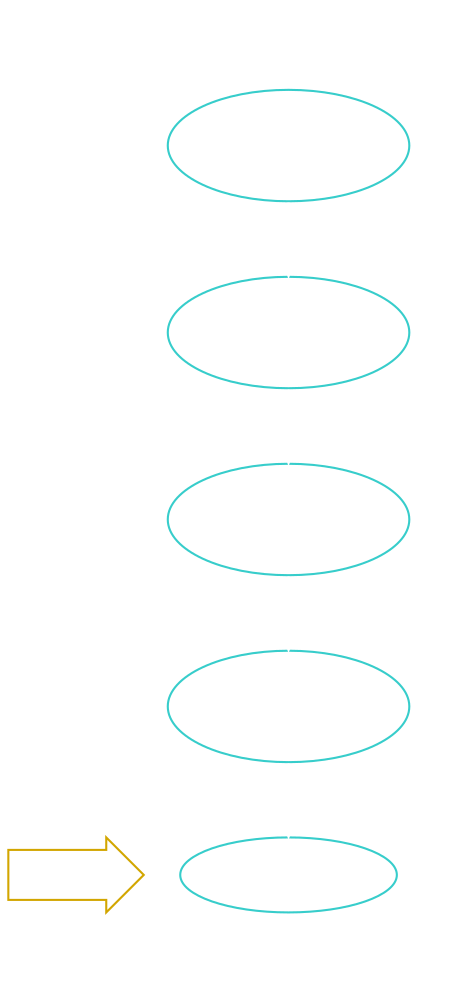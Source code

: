 digraph G {
  #dot -Tsvg cherry-p_1.gv -o cherry-p_1.svg | kitty icat cherry-p_1.svg
  graph [
    fontname = "Monserrat",
    fontcolor="white", 
    #bgcolor="black", 
    bgcolor="transparent"
    penwidth=1.5, 
    newrank=true, # Permite alinear HEAD
    #rankdir="BT"
    color=white
  ];
  node [
    fontcolor="white",
    fontname = "helvetica"
    color="#37CDCB"
  ];
  edge [
    fontcolor="white", 
    color="white"
    fontname = "helvetica"
  ];
  
  HEAD [shape=rarrow, color="#D2A600", label="HEAD  "]
  { rank = same; HEAD; m0;}
  
  subgraph cluster_0 {
    a3 [label="531d90d\ncommit 4"]
    a2 [label="2f0b408\ncommit 3"]
    a1 [label="c8df2a7\ncommit 2"]
    a0 [label="28eacf7\ncommit 1"]
    a3 -> a2 -> a1 -> a0;
    label = "UNA-10";
    labelloc="t"
  }

/*
  subgraph cluster_1 {
    b3 [label=""]
    b2 [label=""]
    b1 [label=""]
    b0 [label=""]
    b3 -> b2 -> b1 -> b0
    label = "UNA-11";
    labelloc="t"
  }
  */
  
  subgraph cluster_2 {
    m0 [label="70196b3"]
    m0;
    label = "main";
    labelloc="b"
  }
  
  a0 -> m0;
  //m0 -> b0;
}

